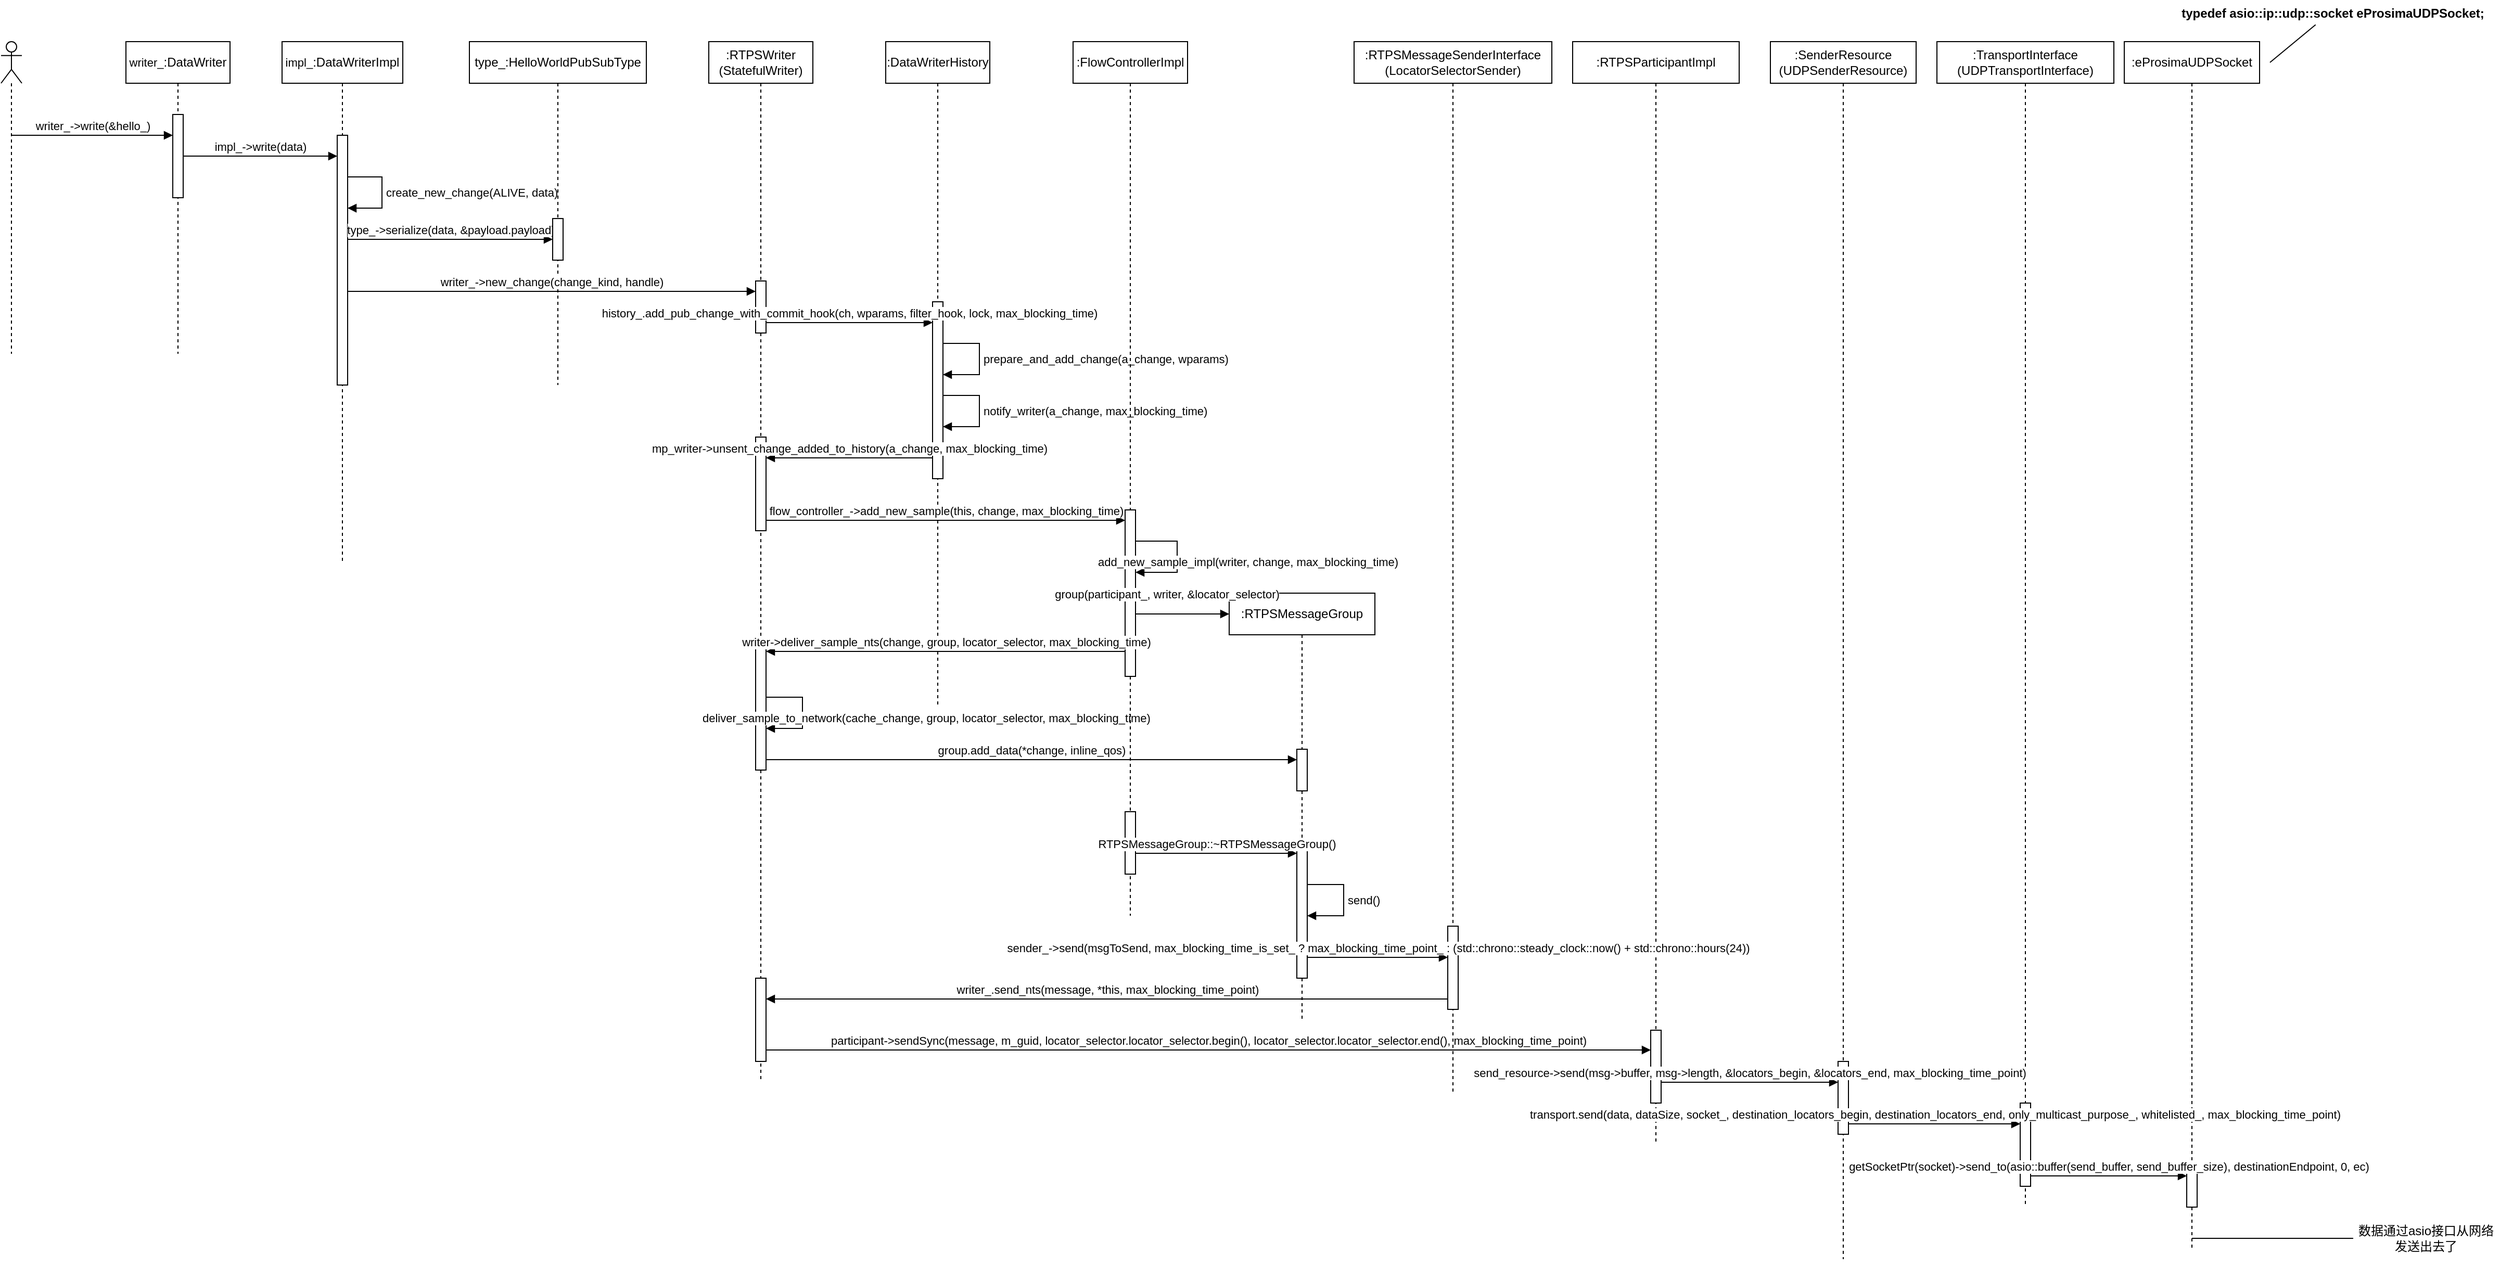 <mxfile version="26.1.1">
  <diagram name="第 1 页" id="Tpjfd2NYLwCAwLF0lQr-">
    <mxGraphModel dx="1604" dy="843" grid="1" gridSize="10" guides="1" tooltips="1" connect="1" arrows="1" fold="1" page="1" pageScale="1" pageWidth="827" pageHeight="1169" math="0" shadow="0">
      <root>
        <mxCell id="0" />
        <mxCell id="1" parent="0" />
        <mxCell id="QcjXzTzvLksY9jFo9eeE-1" value="" style="shape=umlLifeline;perimeter=lifelinePerimeter;whiteSpace=wrap;html=1;container=1;dropTarget=0;collapsible=0;recursiveResize=0;outlineConnect=0;portConstraint=eastwest;newEdgeStyle={&quot;curved&quot;:0,&quot;rounded&quot;:0};participant=umlActor;" vertex="1" parent="1">
          <mxGeometry x="70" y="200" width="20" height="300" as="geometry" />
        </mxCell>
        <mxCell id="QcjXzTzvLksY9jFo9eeE-5" value="&lt;span style=&quot;font-size: 11px; text-wrap-mode: nowrap; background-color: rgb(255, 255, 255);&quot;&gt;writer_&lt;/span&gt;:DataWriter" style="shape=umlLifeline;perimeter=lifelinePerimeter;whiteSpace=wrap;html=1;container=1;dropTarget=0;collapsible=0;recursiveResize=0;outlineConnect=0;portConstraint=eastwest;newEdgeStyle={&quot;curved&quot;:0,&quot;rounded&quot;:0};" vertex="1" parent="1">
          <mxGeometry x="190" y="200" width="100" height="300" as="geometry" />
        </mxCell>
        <mxCell id="QcjXzTzvLksY9jFo9eeE-7" value="" style="html=1;points=[[0,0,0,0,5],[0,1,0,0,-5],[1,0,0,0,5],[1,1,0,0,-5]];perimeter=orthogonalPerimeter;outlineConnect=0;targetShapes=umlLifeline;portConstraint=eastwest;newEdgeStyle={&quot;curved&quot;:0,&quot;rounded&quot;:0};" vertex="1" parent="QcjXzTzvLksY9jFo9eeE-5">
          <mxGeometry x="45" y="70.0" width="10" height="80" as="geometry" />
        </mxCell>
        <mxCell id="QcjXzTzvLksY9jFo9eeE-6" value="writer_-&amp;gt;write(&amp;amp;hello_)" style="html=1;verticalAlign=bottom;endArrow=block;curved=0;rounded=0;" edge="1" parent="1" source="QcjXzTzvLksY9jFo9eeE-1" target="QcjXzTzvLksY9jFo9eeE-7">
          <mxGeometry width="80" relative="1" as="geometry">
            <mxPoint x="100" y="310" as="sourcePoint" />
            <mxPoint x="180" y="310" as="targetPoint" />
            <Array as="points">
              <mxPoint x="160" y="290" />
            </Array>
          </mxGeometry>
        </mxCell>
        <mxCell id="QcjXzTzvLksY9jFo9eeE-8" value="&lt;span style=&quot;font-size: 11px; text-wrap-mode: nowrap; background-color: rgb(255, 255, 255);&quot;&gt;impl_&lt;/span&gt;:DataWriterImpl" style="shape=umlLifeline;perimeter=lifelinePerimeter;whiteSpace=wrap;html=1;container=1;dropTarget=0;collapsible=0;recursiveResize=0;outlineConnect=0;portConstraint=eastwest;newEdgeStyle={&quot;curved&quot;:0,&quot;rounded&quot;:0};" vertex="1" parent="1">
          <mxGeometry x="340" y="200" width="116" height="500" as="geometry" />
        </mxCell>
        <mxCell id="QcjXzTzvLksY9jFo9eeE-9" value="" style="html=1;points=[[0,0,0,0,5],[0,1,0,0,-5],[1,0,0,0,5],[1,1,0,0,-5]];perimeter=orthogonalPerimeter;outlineConnect=0;targetShapes=umlLifeline;portConstraint=eastwest;newEdgeStyle={&quot;curved&quot;:0,&quot;rounded&quot;:0};" vertex="1" parent="QcjXzTzvLksY9jFo9eeE-8">
          <mxGeometry x="53" y="90" width="10" height="240" as="geometry" />
        </mxCell>
        <mxCell id="QcjXzTzvLksY9jFo9eeE-13" value="create_new_change(ALIVE, data)" style="html=1;align=left;spacingLeft=2;endArrow=block;rounded=0;edgeStyle=orthogonalEdgeStyle;curved=0;rounded=0;" edge="1" parent="QcjXzTzvLksY9jFo9eeE-8">
          <mxGeometry relative="1" as="geometry">
            <mxPoint x="63" y="130.004" as="sourcePoint" />
            <Array as="points">
              <mxPoint x="96" y="129.97" />
              <mxPoint x="96" y="159.97" />
            </Array>
            <mxPoint x="63" y="160.004" as="targetPoint" />
          </mxGeometry>
        </mxCell>
        <mxCell id="QcjXzTzvLksY9jFo9eeE-10" value="impl_-&amp;gt;write(data)" style="html=1;verticalAlign=bottom;endArrow=block;curved=0;rounded=0;" edge="1" parent="1" source="QcjXzTzvLksY9jFo9eeE-7" target="QcjXzTzvLksY9jFo9eeE-9">
          <mxGeometry width="80" relative="1" as="geometry">
            <mxPoint x="280" y="370" as="sourcePoint" />
            <mxPoint x="410" y="370.0" as="targetPoint" />
          </mxGeometry>
        </mxCell>
        <mxCell id="QcjXzTzvLksY9jFo9eeE-14" value=":TransportInterface&lt;div&gt;(UDPTransportInterface)&lt;/div&gt;" style="shape=umlLifeline;perimeter=lifelinePerimeter;whiteSpace=wrap;html=1;container=1;dropTarget=0;collapsible=0;recursiveResize=0;outlineConnect=0;portConstraint=eastwest;newEdgeStyle={&quot;curved&quot;:0,&quot;rounded&quot;:0};" vertex="1" parent="1">
          <mxGeometry x="1930" y="200" width="170" height="1120" as="geometry" />
        </mxCell>
        <mxCell id="QcjXzTzvLksY9jFo9eeE-73" value="" style="html=1;points=[[0,0,0,0,5],[0,1,0,0,-5],[1,0,0,0,5],[1,1,0,0,-5]];perimeter=orthogonalPerimeter;outlineConnect=0;targetShapes=umlLifeline;portConstraint=eastwest;newEdgeStyle={&quot;curved&quot;:0,&quot;rounded&quot;:0};" vertex="1" parent="QcjXzTzvLksY9jFo9eeE-14">
          <mxGeometry x="80" y="1020" width="10" height="80" as="geometry" />
        </mxCell>
        <mxCell id="QcjXzTzvLksY9jFo9eeE-15" value=":SenderResource&lt;div&gt;(UDPSenderResource)&lt;/div&gt;" style="shape=umlLifeline;perimeter=lifelinePerimeter;whiteSpace=wrap;html=1;container=1;dropTarget=0;collapsible=0;recursiveResize=0;outlineConnect=0;portConstraint=eastwest;newEdgeStyle={&quot;curved&quot;:0,&quot;rounded&quot;:0};" vertex="1" parent="1">
          <mxGeometry x="1770" y="200" width="140" height="1170" as="geometry" />
        </mxCell>
        <mxCell id="QcjXzTzvLksY9jFo9eeE-18" value="" style="html=1;points=[[0,0,0,0,5],[0,1,0,0,-5],[1,0,0,0,5],[1,1,0,0,-5]];perimeter=orthogonalPerimeter;outlineConnect=0;targetShapes=umlLifeline;portConstraint=eastwest;newEdgeStyle={&quot;curved&quot;:0,&quot;rounded&quot;:0};" vertex="1" parent="QcjXzTzvLksY9jFo9eeE-15">
          <mxGeometry x="65" y="980" width="10" height="70" as="geometry" />
        </mxCell>
        <mxCell id="QcjXzTzvLksY9jFo9eeE-16" value=":RTPSParticipantImpl" style="shape=umlLifeline;perimeter=lifelinePerimeter;whiteSpace=wrap;html=1;container=1;dropTarget=0;collapsible=0;recursiveResize=0;outlineConnect=0;portConstraint=eastwest;newEdgeStyle={&quot;curved&quot;:0,&quot;rounded&quot;:0};" vertex="1" parent="1">
          <mxGeometry x="1580" y="200" width="160" height="1060" as="geometry" />
        </mxCell>
        <mxCell id="QcjXzTzvLksY9jFo9eeE-17" value="" style="html=1;points=[[0,0,0,0,5],[0,1,0,0,-5],[1,0,0,0,5],[1,1,0,0,-5]];perimeter=orthogonalPerimeter;outlineConnect=0;targetShapes=umlLifeline;portConstraint=eastwest;newEdgeStyle={&quot;curved&quot;:0,&quot;rounded&quot;:0};" vertex="1" parent="QcjXzTzvLksY9jFo9eeE-16">
          <mxGeometry x="75" y="950" width="10" height="70" as="geometry" />
        </mxCell>
        <mxCell id="QcjXzTzvLksY9jFo9eeE-24" value=":eProsimaUDPSocket" style="shape=umlLifeline;perimeter=lifelinePerimeter;whiteSpace=wrap;html=1;container=1;dropTarget=0;collapsible=0;recursiveResize=0;outlineConnect=0;portConstraint=eastwest;newEdgeStyle={&quot;curved&quot;:0,&quot;rounded&quot;:0};" vertex="1" parent="1">
          <mxGeometry x="2110" y="200" width="130" height="1160" as="geometry" />
        </mxCell>
        <mxCell id="QcjXzTzvLksY9jFo9eeE-75" value="" style="html=1;points=[[0,0,0,0,5],[0,1,0,0,-5],[1,0,0,0,5],[1,1,0,0,-5]];perimeter=orthogonalPerimeter;outlineConnect=0;targetShapes=umlLifeline;portConstraint=eastwest;newEdgeStyle={&quot;curved&quot;:0,&quot;rounded&quot;:0};" vertex="1" parent="QcjXzTzvLksY9jFo9eeE-24">
          <mxGeometry x="60" y="1080" width="10" height="40" as="geometry" />
        </mxCell>
        <mxCell id="QcjXzTzvLksY9jFo9eeE-26" value="typedef asio::ip::udp::socket eProsimaUDPSocket;" style="text;align=center;fontStyle=1;verticalAlign=middle;spacingLeft=3;spacingRight=3;strokeColor=none;rotatable=0;points=[[0,0.5],[1,0.5]];portConstraint=eastwest;html=1;" vertex="1" parent="1">
          <mxGeometry x="2270" y="160" width="80" height="26" as="geometry" />
        </mxCell>
        <mxCell id="QcjXzTzvLksY9jFo9eeE-29" value=":RTPSWriter&lt;div&gt;(StatefulWriter)&lt;/div&gt;" style="shape=umlLifeline;perimeter=lifelinePerimeter;whiteSpace=wrap;html=1;container=1;dropTarget=0;collapsible=0;recursiveResize=0;outlineConnect=0;portConstraint=eastwest;newEdgeStyle={&quot;curved&quot;:0,&quot;rounded&quot;:0};" vertex="1" parent="1">
          <mxGeometry x="750" y="200" width="100" height="1000" as="geometry" />
        </mxCell>
        <mxCell id="QcjXzTzvLksY9jFo9eeE-32" value="" style="html=1;points=[[0,0,0,0,5],[0,1,0,0,-5],[1,0,0,0,5],[1,1,0,0,-5]];perimeter=orthogonalPerimeter;outlineConnect=0;targetShapes=umlLifeline;portConstraint=eastwest;newEdgeStyle={&quot;curved&quot;:0,&quot;rounded&quot;:0};" vertex="1" parent="QcjXzTzvLksY9jFo9eeE-29">
          <mxGeometry x="45" y="230" width="10" height="50" as="geometry" />
        </mxCell>
        <mxCell id="QcjXzTzvLksY9jFo9eeE-30" value="" style="html=1;points=[[0,0,0,0,5],[0,1,0,0,-5],[1,0,0,0,5],[1,1,0,0,-5]];perimeter=orthogonalPerimeter;outlineConnect=0;targetShapes=umlLifeline;portConstraint=eastwest;newEdgeStyle={&quot;curved&quot;:0,&quot;rounded&quot;:0};" vertex="1" parent="QcjXzTzvLksY9jFo9eeE-29">
          <mxGeometry x="45" y="380" width="10" height="90" as="geometry" />
        </mxCell>
        <mxCell id="QcjXzTzvLksY9jFo9eeE-57" value="" style="html=1;points=[[0,0,0,0,5],[0,1,0,0,-5],[1,0,0,0,5],[1,1,0,0,-5]];perimeter=orthogonalPerimeter;outlineConnect=0;targetShapes=umlLifeline;portConstraint=eastwest;newEdgeStyle={&quot;curved&quot;:0,&quot;rounded&quot;:0};" vertex="1" parent="QcjXzTzvLksY9jFo9eeE-29">
          <mxGeometry x="45" y="580" width="10" height="120" as="geometry" />
        </mxCell>
        <mxCell id="QcjXzTzvLksY9jFo9eeE-61" value="deliver_sample_to_network(cache_change, group, locator_selector, max_blocking_time)" style="html=1;align=left;spacingLeft=2;endArrow=block;rounded=0;edgeStyle=orthogonalEdgeStyle;curved=0;rounded=0;" edge="1" target="QcjXzTzvLksY9jFo9eeE-57" parent="QcjXzTzvLksY9jFo9eeE-29" source="QcjXzTzvLksY9jFo9eeE-57">
          <mxGeometry x="1" y="-66" relative="1" as="geometry">
            <mxPoint x="70" y="630" as="sourcePoint" />
            <Array as="points">
              <mxPoint x="90" y="630" />
              <mxPoint x="90" y="660" />
            </Array>
            <mxPoint x="75" y="660.034" as="targetPoint" />
            <mxPoint x="-65" y="56" as="offset" />
          </mxGeometry>
        </mxCell>
        <mxCell id="QcjXzTzvLksY9jFo9eeE-72" value="" style="html=1;points=[[0,0,0,0,5],[0,1,0,0,-5],[1,0,0,0,5],[1,1,0,0,-5]];perimeter=orthogonalPerimeter;outlineConnect=0;targetShapes=umlLifeline;portConstraint=eastwest;newEdgeStyle={&quot;curved&quot;:0,&quot;rounded&quot;:0};" vertex="1" parent="QcjXzTzvLksY9jFo9eeE-29">
          <mxGeometry x="45" y="900" width="10" height="80" as="geometry" />
        </mxCell>
        <mxCell id="QcjXzTzvLksY9jFo9eeE-33" value="type_-&amp;gt;serialize(data, &amp;amp;payload.payload)" style="html=1;verticalAlign=bottom;endArrow=block;curved=0;rounded=0;" edge="1" parent="1" source="QcjXzTzvLksY9jFo9eeE-9" target="QcjXzTzvLksY9jFo9eeE-35">
          <mxGeometry width="80" relative="1" as="geometry">
            <mxPoint x="427" y="470" as="sourcePoint" />
            <mxPoint x="520" y="470" as="targetPoint" />
            <Array as="points">
              <mxPoint x="580" y="390" />
            </Array>
          </mxGeometry>
        </mxCell>
        <mxCell id="QcjXzTzvLksY9jFo9eeE-34" value="type_:HelloWorldPubSubType" style="shape=umlLifeline;perimeter=lifelinePerimeter;whiteSpace=wrap;html=1;container=1;dropTarget=0;collapsible=0;recursiveResize=0;outlineConnect=0;portConstraint=eastwest;newEdgeStyle={&quot;curved&quot;:0,&quot;rounded&quot;:0};" vertex="1" parent="1">
          <mxGeometry x="520" y="200" width="170" height="330" as="geometry" />
        </mxCell>
        <mxCell id="QcjXzTzvLksY9jFo9eeE-35" value="" style="html=1;points=[[0,0,0,0,5],[0,1,0,0,-5],[1,0,0,0,5],[1,1,0,0,-5]];perimeter=orthogonalPerimeter;outlineConnect=0;targetShapes=umlLifeline;portConstraint=eastwest;newEdgeStyle={&quot;curved&quot;:0,&quot;rounded&quot;:0};" vertex="1" parent="QcjXzTzvLksY9jFo9eeE-34">
          <mxGeometry x="80" y="170" width="10" height="40" as="geometry" />
        </mxCell>
        <mxCell id="QcjXzTzvLksY9jFo9eeE-36" value="writer_-&amp;gt;new_change(change_kind, handle)" style="html=1;verticalAlign=bottom;endArrow=block;curved=0;rounded=0;" edge="1" parent="1">
          <mxGeometry width="80" relative="1" as="geometry">
            <mxPoint x="403.0" y="440.0" as="sourcePoint" />
            <mxPoint x="795" y="440.0" as="targetPoint" />
          </mxGeometry>
        </mxCell>
        <mxCell id="QcjXzTzvLksY9jFo9eeE-31" value="participant-&amp;gt;sendSync(message, m_guid, locator_selector.locator_selector.begin(), locator_selector.locator_selector.end(), max_blocking_time_point)" style="html=1;verticalAlign=bottom;endArrow=block;curved=0;rounded=0;" edge="1" parent="1" source="QcjXzTzvLksY9jFo9eeE-72" target="QcjXzTzvLksY9jFo9eeE-17">
          <mxGeometry width="80" relative="1" as="geometry">
            <mxPoint x="1110" y="1169" as="sourcePoint" />
            <mxPoint x="1500" y="1169" as="targetPoint" />
            <Array as="points">
              <mxPoint x="1295" y="1169" />
            </Array>
          </mxGeometry>
        </mxCell>
        <mxCell id="QcjXzTzvLksY9jFo9eeE-37" value=":DataWriterHistory" style="shape=umlLifeline;perimeter=lifelinePerimeter;whiteSpace=wrap;html=1;container=1;dropTarget=0;collapsible=0;recursiveResize=0;outlineConnect=0;portConstraint=eastwest;newEdgeStyle={&quot;curved&quot;:0,&quot;rounded&quot;:0};" vertex="1" parent="1">
          <mxGeometry x="920" y="200" width="100" height="640" as="geometry" />
        </mxCell>
        <mxCell id="QcjXzTzvLksY9jFo9eeE-38" value="" style="html=1;points=[[0,0,0,0,5],[0,1,0,0,-5],[1,0,0,0,5],[1,1,0,0,-5]];perimeter=orthogonalPerimeter;outlineConnect=0;targetShapes=umlLifeline;portConstraint=eastwest;newEdgeStyle={&quot;curved&quot;:0,&quot;rounded&quot;:0};" vertex="1" parent="QcjXzTzvLksY9jFo9eeE-37">
          <mxGeometry x="45" y="250" width="10" height="170" as="geometry" />
        </mxCell>
        <mxCell id="QcjXzTzvLksY9jFo9eeE-43" value="prepare_and_add_change(a_change, wparams)" style="html=1;align=left;spacingLeft=2;endArrow=block;rounded=0;edgeStyle=orthogonalEdgeStyle;curved=0;rounded=0;" edge="1" parent="QcjXzTzvLksY9jFo9eeE-37">
          <mxGeometry relative="1" as="geometry">
            <mxPoint x="55" y="290" as="sourcePoint" />
            <Array as="points">
              <mxPoint x="90" y="290" />
              <mxPoint x="90" y="320" />
            </Array>
            <mxPoint x="55" y="320" as="targetPoint" />
          </mxGeometry>
        </mxCell>
        <mxCell id="QcjXzTzvLksY9jFo9eeE-48" value="notify_writer(a_change, max_blocking_time)" style="html=1;align=left;spacingLeft=2;endArrow=block;rounded=0;edgeStyle=orthogonalEdgeStyle;curved=0;rounded=0;" edge="1" target="QcjXzTzvLksY9jFo9eeE-38" parent="QcjXzTzvLksY9jFo9eeE-37" source="QcjXzTzvLksY9jFo9eeE-38">
          <mxGeometry relative="1" as="geometry">
            <mxPoint x="60" y="340" as="sourcePoint" />
            <Array as="points">
              <mxPoint x="90" y="340" />
              <mxPoint x="90" y="370" />
            </Array>
            <mxPoint x="65" y="370.034" as="targetPoint" />
          </mxGeometry>
        </mxCell>
        <mxCell id="QcjXzTzvLksY9jFo9eeE-39" value="history_.add_pub_change_with_commit_hook(ch, wparams, filter_hook, lock, max_blocking_time)" style="html=1;verticalAlign=bottom;endArrow=block;curved=0;rounded=0;" edge="1" parent="1">
          <mxGeometry width="80" relative="1" as="geometry">
            <mxPoint x="805" y="470" as="sourcePoint" />
            <mxPoint x="965" y="470" as="targetPoint" />
          </mxGeometry>
        </mxCell>
        <mxCell id="QcjXzTzvLksY9jFo9eeE-19" value="send_resource-&amp;gt;send(msg-&amp;gt;buffer, msg-&amp;gt;length, &amp;amp;locators_begin, &amp;amp;locators_end, max_blocking_time_point)" style="html=1;verticalAlign=bottom;endArrow=block;curved=0;rounded=0;" edge="1" parent="1">
          <mxGeometry x="-0.002" width="80" relative="1" as="geometry">
            <mxPoint x="1665" y="1200" as="sourcePoint" />
            <mxPoint x="1835" y="1200" as="targetPoint" />
            <mxPoint as="offset" />
          </mxGeometry>
        </mxCell>
        <mxCell id="QcjXzTzvLksY9jFo9eeE-46" value="mp_writer-&amp;gt;unsent_change_added_to_history(a_change, max_blocking_time)" style="html=1;verticalAlign=bottom;endArrow=block;curved=0;rounded=0;" edge="1" parent="1">
          <mxGeometry width="80" relative="1" as="geometry">
            <mxPoint x="965" y="600" as="sourcePoint" />
            <mxPoint x="805" y="600" as="targetPoint" />
          </mxGeometry>
        </mxCell>
        <mxCell id="QcjXzTzvLksY9jFo9eeE-49" value=":FlowControllerImpl" style="shape=umlLifeline;perimeter=lifelinePerimeter;whiteSpace=wrap;html=1;container=1;dropTarget=0;collapsible=0;recursiveResize=0;outlineConnect=0;portConstraint=eastwest;newEdgeStyle={&quot;curved&quot;:0,&quot;rounded&quot;:0};" vertex="1" parent="1">
          <mxGeometry x="1100" y="200" width="110" height="840" as="geometry" />
        </mxCell>
        <mxCell id="QcjXzTzvLksY9jFo9eeE-63" value="" style="html=1;points=[[0,0,0,0,5],[0,1,0,0,-5],[1,0,0,0,5],[1,1,0,0,-5]];perimeter=orthogonalPerimeter;outlineConnect=0;targetShapes=umlLifeline;portConstraint=eastwest;newEdgeStyle={&quot;curved&quot;:0,&quot;rounded&quot;:0};" vertex="1" parent="QcjXzTzvLksY9jFo9eeE-49">
          <mxGeometry x="50" y="740" width="10" height="60" as="geometry" />
        </mxCell>
        <mxCell id="QcjXzTzvLksY9jFo9eeE-50" value="" style="html=1;points=[[0,0,0,0,5],[0,1,0,0,-5],[1,0,0,0,5],[1,1,0,0,-5]];perimeter=orthogonalPerimeter;outlineConnect=0;targetShapes=umlLifeline;portConstraint=eastwest;newEdgeStyle={&quot;curved&quot;:0,&quot;rounded&quot;:0};" vertex="1" parent="1">
          <mxGeometry x="1150" y="650" width="10" height="160" as="geometry" />
        </mxCell>
        <mxCell id="QcjXzTzvLksY9jFo9eeE-51" value="flow_controller_-&amp;gt;add_new_sample(this, change, max_blocking_time)" style="html=1;verticalAlign=bottom;endArrow=block;curved=0;rounded=0;" edge="1" parent="1">
          <mxGeometry width="80" relative="1" as="geometry">
            <mxPoint x="805" y="660" as="sourcePoint" />
            <mxPoint x="1150" y="660" as="targetPoint" />
          </mxGeometry>
        </mxCell>
        <mxCell id="QcjXzTzvLksY9jFo9eeE-53" value="add_new_sample_impl(writer, change, max_blocking_time)" style="html=1;align=left;spacingLeft=2;endArrow=block;rounded=0;edgeStyle=orthogonalEdgeStyle;curved=0;rounded=0;" edge="1" target="QcjXzTzvLksY9jFo9eeE-50" parent="1" source="QcjXzTzvLksY9jFo9eeE-50">
          <mxGeometry x="1" y="-41" relative="1" as="geometry">
            <mxPoint x="1170" y="680" as="sourcePoint" />
            <Array as="points">
              <mxPoint x="1200" y="680" />
              <mxPoint x="1200" y="710" />
            </Array>
            <mxPoint x="1175" y="710.034" as="targetPoint" />
            <mxPoint x="-40" y="31" as="offset" />
          </mxGeometry>
        </mxCell>
        <mxCell id="QcjXzTzvLksY9jFo9eeE-54" value=":RTPSMessageGroup" style="shape=umlLifeline;perimeter=lifelinePerimeter;whiteSpace=wrap;html=1;container=1;dropTarget=0;collapsible=0;recursiveResize=0;outlineConnect=0;portConstraint=eastwest;newEdgeStyle={&quot;curved&quot;:0,&quot;rounded&quot;:0};" vertex="1" parent="1">
          <mxGeometry x="1250" y="730" width="140" height="410" as="geometry" />
        </mxCell>
        <mxCell id="QcjXzTzvLksY9jFo9eeE-60" value="" style="html=1;points=[[0,0,0,0,5],[0,1,0,0,-5],[1,0,0,0,5],[1,1,0,0,-5]];perimeter=orthogonalPerimeter;outlineConnect=0;targetShapes=umlLifeline;portConstraint=eastwest;newEdgeStyle={&quot;curved&quot;:0,&quot;rounded&quot;:0};" vertex="1" parent="QcjXzTzvLksY9jFo9eeE-54">
          <mxGeometry x="65" y="150" width="10" height="40" as="geometry" />
        </mxCell>
        <mxCell id="QcjXzTzvLksY9jFo9eeE-64" value="" style="html=1;points=[[0,0,0,0,5],[0,1,0,0,-5],[1,0,0,0,5],[1,1,0,0,-5]];perimeter=orthogonalPerimeter;outlineConnect=0;targetShapes=umlLifeline;portConstraint=eastwest;newEdgeStyle={&quot;curved&quot;:0,&quot;rounded&quot;:0};" vertex="1" parent="QcjXzTzvLksY9jFo9eeE-54">
          <mxGeometry x="65" y="240" width="10" height="130" as="geometry" />
        </mxCell>
        <mxCell id="QcjXzTzvLksY9jFo9eeE-67" value="send()" style="html=1;align=left;spacingLeft=2;endArrow=block;rounded=0;edgeStyle=orthogonalEdgeStyle;curved=0;rounded=0;" edge="1" target="QcjXzTzvLksY9jFo9eeE-64" parent="QcjXzTzvLksY9jFo9eeE-54" source="QcjXzTzvLksY9jFo9eeE-64">
          <mxGeometry relative="1" as="geometry">
            <mxPoint x="80" y="279.94" as="sourcePoint" />
            <Array as="points">
              <mxPoint x="110" y="280" />
              <mxPoint x="110" y="310" />
            </Array>
            <mxPoint x="85" y="309.974" as="targetPoint" />
          </mxGeometry>
        </mxCell>
        <mxCell id="QcjXzTzvLksY9jFo9eeE-55" value="group(participant_, writer, &amp;amp;locator_selector)" style="html=1;verticalAlign=bottom;endArrow=block;curved=0;rounded=0;" edge="1" parent="1">
          <mxGeometry x="-0.333" y="10" width="80" relative="1" as="geometry">
            <mxPoint x="1160" y="750" as="sourcePoint" />
            <mxPoint x="1250" y="750" as="targetPoint" />
            <mxPoint as="offset" />
          </mxGeometry>
        </mxCell>
        <mxCell id="QcjXzTzvLksY9jFo9eeE-59" value="writer-&amp;gt;deliver_sample_nts(change, group, locator_selector, max_blocking_time)" style="html=1;verticalAlign=bottom;endArrow=block;curved=0;rounded=0;" edge="1" parent="1">
          <mxGeometry width="80" relative="1" as="geometry">
            <mxPoint x="1150" y="786" as="sourcePoint" />
            <mxPoint x="805" y="786" as="targetPoint" />
          </mxGeometry>
        </mxCell>
        <mxCell id="QcjXzTzvLksY9jFo9eeE-62" value="group.add_data(*change, inline_qos)" style="html=1;verticalAlign=bottom;endArrow=block;curved=0;rounded=0;" edge="1" parent="1">
          <mxGeometry width="80" relative="1" as="geometry">
            <mxPoint x="805" y="890" as="sourcePoint" />
            <mxPoint x="1315" y="890" as="targetPoint" />
          </mxGeometry>
        </mxCell>
        <mxCell id="QcjXzTzvLksY9jFo9eeE-65" value="RTPSMessageGroup::~RTPSMessageGroup()" style="html=1;verticalAlign=bottom;endArrow=block;curved=0;rounded=0;" edge="1" parent="1">
          <mxGeometry width="80" relative="1" as="geometry">
            <mxPoint x="1160" y="980" as="sourcePoint" />
            <mxPoint x="1315" y="980" as="targetPoint" />
          </mxGeometry>
        </mxCell>
        <mxCell id="QcjXzTzvLksY9jFo9eeE-68" value=":RTPSMessageSenderInterface&lt;div&gt;(LocatorSelectorSender)&lt;/div&gt;" style="shape=umlLifeline;perimeter=lifelinePerimeter;whiteSpace=wrap;html=1;container=1;dropTarget=0;collapsible=0;recursiveResize=0;outlineConnect=0;portConstraint=eastwest;newEdgeStyle={&quot;curved&quot;:0,&quot;rounded&quot;:0};" vertex="1" parent="1">
          <mxGeometry x="1370" y="200" width="190" height="1010" as="geometry" />
        </mxCell>
        <mxCell id="QcjXzTzvLksY9jFo9eeE-69" value="" style="html=1;points=[[0,0,0,0,5],[0,1,0,0,-5],[1,0,0,0,5],[1,1,0,0,-5]];perimeter=orthogonalPerimeter;outlineConnect=0;targetShapes=umlLifeline;portConstraint=eastwest;newEdgeStyle={&quot;curved&quot;:0,&quot;rounded&quot;:0};" vertex="1" parent="QcjXzTzvLksY9jFo9eeE-68">
          <mxGeometry x="90" y="850" width="10" height="80" as="geometry" />
        </mxCell>
        <mxCell id="QcjXzTzvLksY9jFo9eeE-70" value="sender_-&amp;gt;send(msgToSend, max_blocking_time_is_set_ ? max_blocking_time_point_ : (std::chrono::steady_clock::now() + std::chrono::hours(24))" style="html=1;verticalAlign=bottom;endArrow=block;curved=0;rounded=0;" edge="1" parent="1">
          <mxGeometry width="80" relative="1" as="geometry">
            <mxPoint x="1325" y="1080" as="sourcePoint" />
            <mxPoint x="1460" y="1080" as="targetPoint" />
          </mxGeometry>
        </mxCell>
        <mxCell id="QcjXzTzvLksY9jFo9eeE-71" value="writer_.send_nts(message, *this, max_blocking_time_point)" style="html=1;verticalAlign=bottom;endArrow=block;curved=0;rounded=0;" edge="1" parent="1">
          <mxGeometry width="80" relative="1" as="geometry">
            <mxPoint x="1460" y="1120" as="sourcePoint" />
            <mxPoint x="805" y="1120" as="targetPoint" />
          </mxGeometry>
        </mxCell>
        <mxCell id="QcjXzTzvLksY9jFo9eeE-74" value="transport.send(data, dataSize, socket_, destination_locators_begin, destination_locators_end, only_multicast_purpose_, whitelisted_, max_blocking_time_point)" style="html=1;verticalAlign=bottom;endArrow=block;curved=0;rounded=0;" edge="1" parent="1" target="QcjXzTzvLksY9jFo9eeE-73">
          <mxGeometry width="80" relative="1" as="geometry">
            <mxPoint x="1845" y="1240" as="sourcePoint" />
            <mxPoint x="1970" y="1240" as="targetPoint" />
          </mxGeometry>
        </mxCell>
        <mxCell id="QcjXzTzvLksY9jFo9eeE-77" value="getSocketPtr(socket)-&amp;gt;send_to(asio::buffer(send_buffer, send_buffer_size), destinationEndpoint, 0, ec)" style="html=1;verticalAlign=bottom;endArrow=block;curved=0;rounded=0;" edge="1" parent="1">
          <mxGeometry width="80" relative="1" as="geometry">
            <mxPoint x="2020" y="1290" as="sourcePoint" />
            <mxPoint x="2170" y="1290" as="targetPoint" />
          </mxGeometry>
        </mxCell>
        <mxCell id="QcjXzTzvLksY9jFo9eeE-79" value="数据通过asio接口从网络发送出去了" style="text;html=1;align=center;verticalAlign=middle;whiteSpace=wrap;rounded=0;" vertex="1" parent="1">
          <mxGeometry x="2330" y="1310" width="140" height="80" as="geometry" />
        </mxCell>
        <mxCell id="QcjXzTzvLksY9jFo9eeE-80" value="" style="endArrow=none;html=1;rounded=0;" edge="1" parent="1" source="QcjXzTzvLksY9jFo9eeE-79" target="QcjXzTzvLksY9jFo9eeE-24">
          <mxGeometry width="50" height="50" relative="1" as="geometry">
            <mxPoint x="1950" y="1430" as="sourcePoint" />
            <mxPoint x="2000" y="1380" as="targetPoint" />
          </mxGeometry>
        </mxCell>
        <mxCell id="QcjXzTzvLksY9jFo9eeE-81" value="" style="endArrow=none;html=1;rounded=0;entryX=0.298;entryY=0.912;entryDx=0;entryDy=0;entryPerimeter=0;" edge="1" parent="1" target="QcjXzTzvLksY9jFo9eeE-26">
          <mxGeometry width="50" height="50" relative="1" as="geometry">
            <mxPoint x="2250" y="220" as="sourcePoint" />
            <mxPoint x="1970" y="190" as="targetPoint" />
          </mxGeometry>
        </mxCell>
      </root>
    </mxGraphModel>
  </diagram>
</mxfile>
